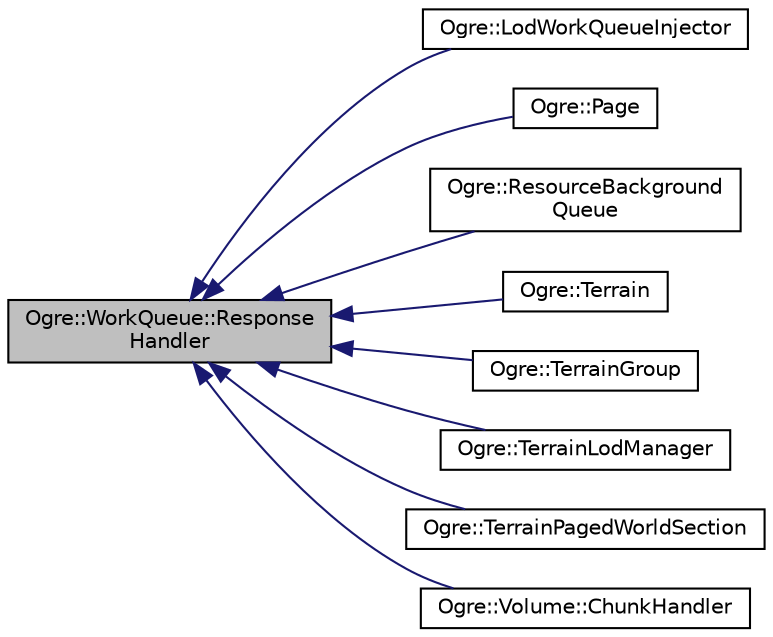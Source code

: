 digraph "Ogre::WorkQueue::ResponseHandler"
{
  bgcolor="transparent";
  edge [fontname="Helvetica",fontsize="10",labelfontname="Helvetica",labelfontsize="10"];
  node [fontname="Helvetica",fontsize="10",shape=record];
  rankdir="LR";
  Node0 [label="Ogre::WorkQueue::Response\lHandler",height=0.2,width=0.4,color="black", fillcolor="grey75", style="filled", fontcolor="black"];
  Node0 -> Node1 [dir="back",color="midnightblue",fontsize="10",style="solid",fontname="Helvetica"];
  Node1 [label="Ogre::LodWorkQueueInjector",height=0.2,width=0.4,color="black",URL="$class_ogre_1_1_lod_work_queue_injector.html",tooltip="Injects the output of a request to the mesh in a thread safe way. "];
  Node0 -> Node2 [dir="back",color="midnightblue",fontsize="10",style="solid",fontname="Helvetica"];
  Node2 [label="Ogre::Page",height=0.2,width=0.4,color="black",URL="$class_ogre_1_1_page.html",tooltip="Page class. "];
  Node0 -> Node3 [dir="back",color="midnightblue",fontsize="10",style="solid",fontname="Helvetica"];
  Node3 [label="Ogre::ResourceBackground\lQueue",height=0.2,width=0.4,color="black",URL="$class_ogre_1_1_resource_background_queue.html",tooltip="This class is used to perform Resource operations in a background thread. "];
  Node0 -> Node4 [dir="back",color="midnightblue",fontsize="10",style="solid",fontname="Helvetica"];
  Node4 [label="Ogre::Terrain",height=0.2,width=0.4,color="black",URL="$class_ogre_1_1_terrain.html",tooltip="The main containing class for a chunk of terrain. "];
  Node0 -> Node5 [dir="back",color="midnightblue",fontsize="10",style="solid",fontname="Helvetica"];
  Node5 [label="Ogre::TerrainGroup",height=0.2,width=0.4,color="black",URL="$class_ogre_1_1_terrain_group.html",tooltip="Helper class to assist you in managing multiple terrain instances that are connected to each other..."];
  Node0 -> Node6 [dir="back",color="midnightblue",fontsize="10",style="solid",fontname="Helvetica"];
  Node6 [label="Ogre::TerrainLodManager",height=0.2,width=0.4,color="black",URL="$class_ogre_1_1_terrain_lod_manager.html",tooltip="Terrain LOD data manager. "];
  Node0 -> Node7 [dir="back",color="midnightblue",fontsize="10",style="solid",fontname="Helvetica"];
  Node7 [label="Ogre::TerrainPagedWorldSection",height=0.2,width=0.4,color="black",URL="$class_ogre_1_1_terrain_paged_world_section.html",tooltip="A world section which includes paged terrain. "];
  Node0 -> Node8 [dir="back",color="midnightblue",fontsize="10",style="solid",fontname="Helvetica"];
  Node8 [label="Ogre::Volume::ChunkHandler",height=0.2,width=0.4,color="black",URL="$class_ogre_1_1_volume_1_1_chunk_handler.html",tooltip="Handles the WorkQueue management of the chunks. "];
}
